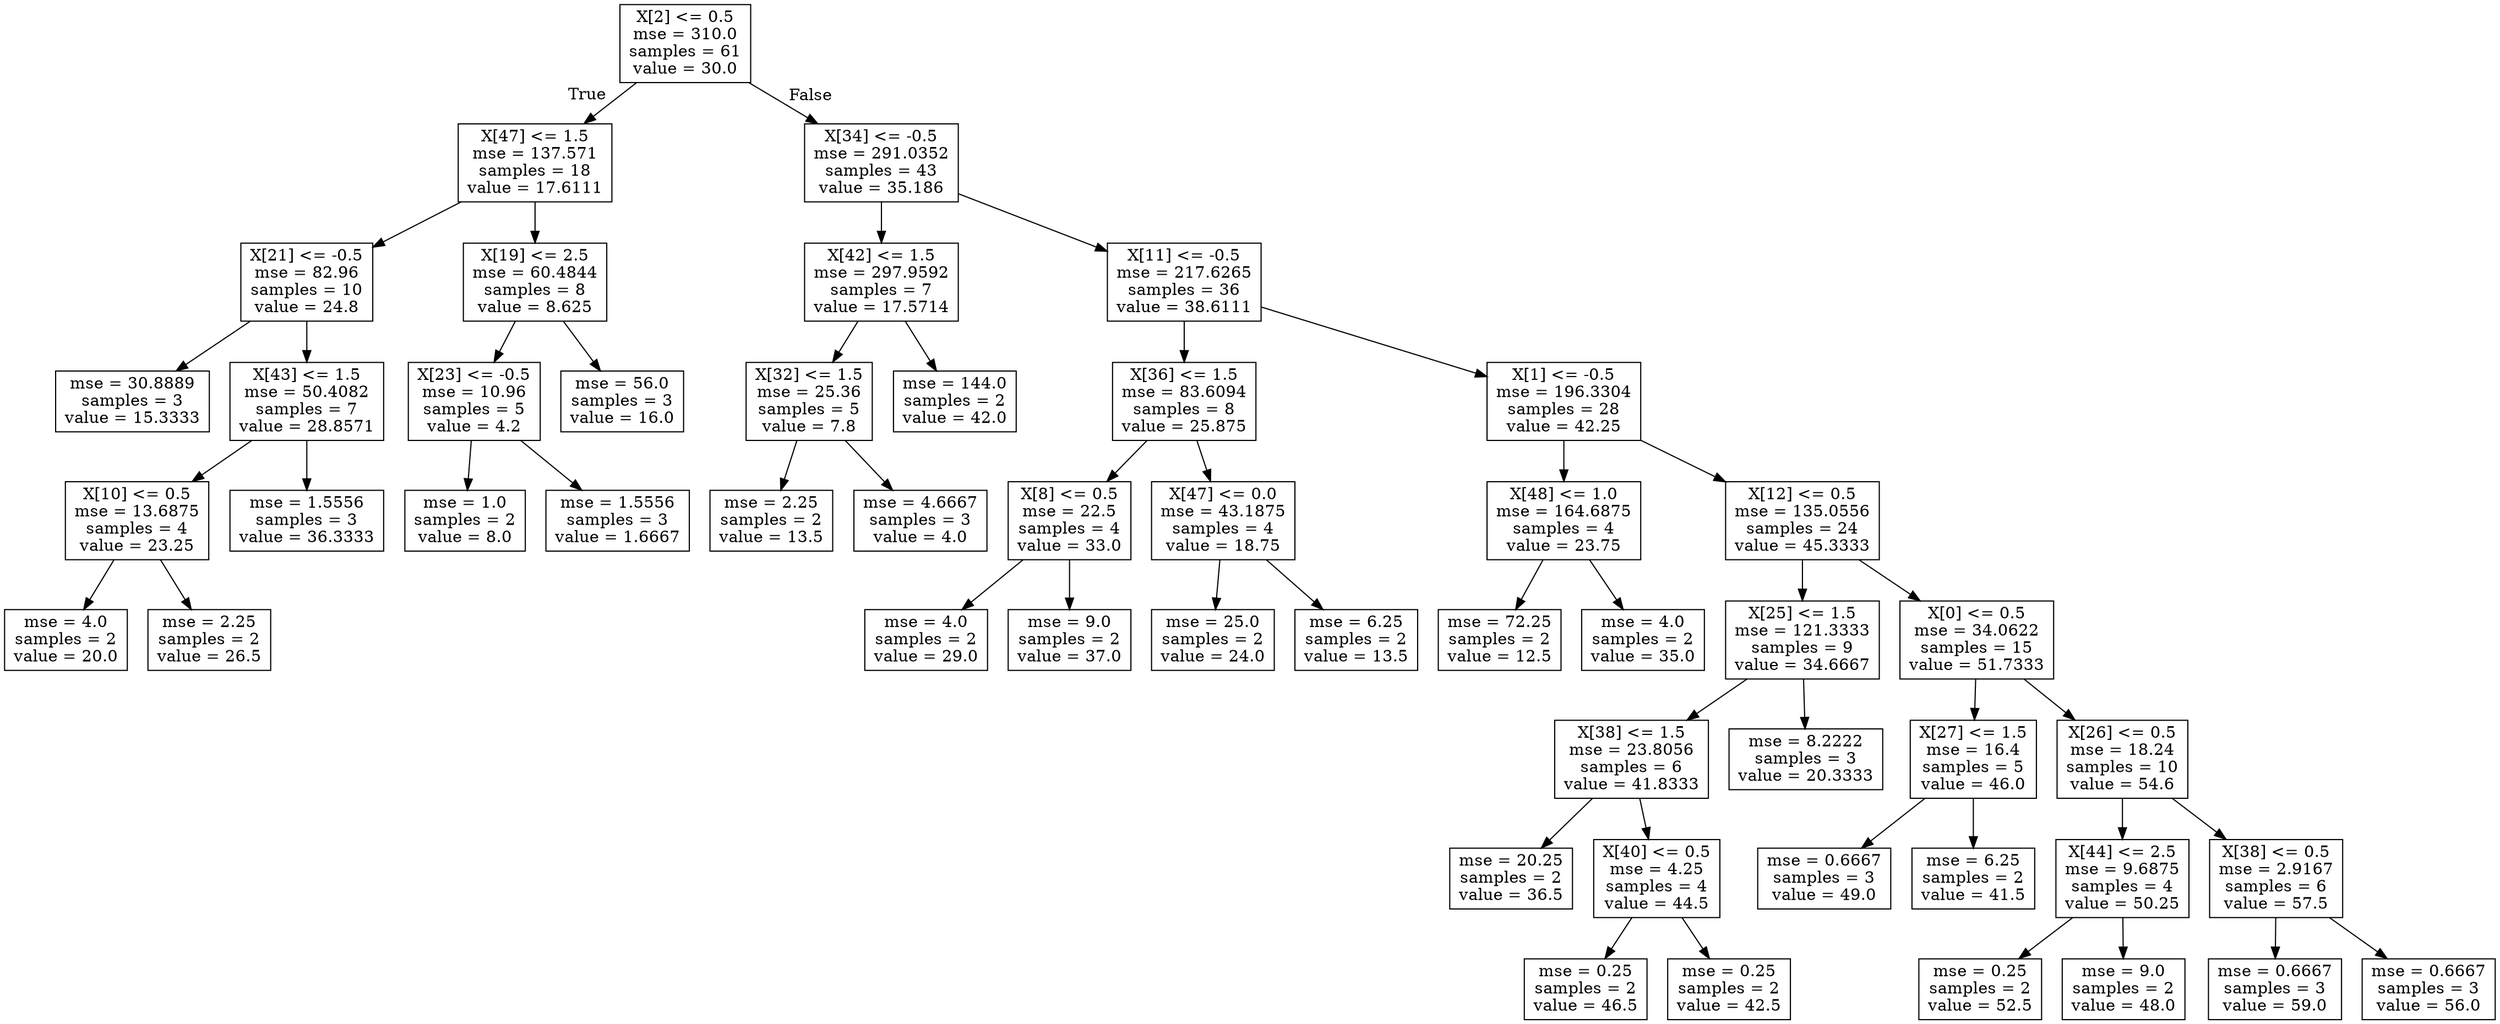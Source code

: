 digraph Tree {
node [shape=box] ;
0 [label="X[2] <= 0.5\nmse = 310.0\nsamples = 61\nvalue = 30.0"] ;
1 [label="X[47] <= 1.5\nmse = 137.571\nsamples = 18\nvalue = 17.6111"] ;
0 -> 1 [labeldistance=2.5, labelangle=45, headlabel="True"] ;
2 [label="X[21] <= -0.5\nmse = 82.96\nsamples = 10\nvalue = 24.8"] ;
1 -> 2 ;
3 [label="mse = 30.8889\nsamples = 3\nvalue = 15.3333"] ;
2 -> 3 ;
4 [label="X[43] <= 1.5\nmse = 50.4082\nsamples = 7\nvalue = 28.8571"] ;
2 -> 4 ;
5 [label="X[10] <= 0.5\nmse = 13.6875\nsamples = 4\nvalue = 23.25"] ;
4 -> 5 ;
6 [label="mse = 4.0\nsamples = 2\nvalue = 20.0"] ;
5 -> 6 ;
7 [label="mse = 2.25\nsamples = 2\nvalue = 26.5"] ;
5 -> 7 ;
8 [label="mse = 1.5556\nsamples = 3\nvalue = 36.3333"] ;
4 -> 8 ;
9 [label="X[19] <= 2.5\nmse = 60.4844\nsamples = 8\nvalue = 8.625"] ;
1 -> 9 ;
10 [label="X[23] <= -0.5\nmse = 10.96\nsamples = 5\nvalue = 4.2"] ;
9 -> 10 ;
11 [label="mse = 1.0\nsamples = 2\nvalue = 8.0"] ;
10 -> 11 ;
12 [label="mse = 1.5556\nsamples = 3\nvalue = 1.6667"] ;
10 -> 12 ;
13 [label="mse = 56.0\nsamples = 3\nvalue = 16.0"] ;
9 -> 13 ;
14 [label="X[34] <= -0.5\nmse = 291.0352\nsamples = 43\nvalue = 35.186"] ;
0 -> 14 [labeldistance=2.5, labelangle=-45, headlabel="False"] ;
15 [label="X[42] <= 1.5\nmse = 297.9592\nsamples = 7\nvalue = 17.5714"] ;
14 -> 15 ;
16 [label="X[32] <= 1.5\nmse = 25.36\nsamples = 5\nvalue = 7.8"] ;
15 -> 16 ;
17 [label="mse = 2.25\nsamples = 2\nvalue = 13.5"] ;
16 -> 17 ;
18 [label="mse = 4.6667\nsamples = 3\nvalue = 4.0"] ;
16 -> 18 ;
19 [label="mse = 144.0\nsamples = 2\nvalue = 42.0"] ;
15 -> 19 ;
20 [label="X[11] <= -0.5\nmse = 217.6265\nsamples = 36\nvalue = 38.6111"] ;
14 -> 20 ;
21 [label="X[36] <= 1.5\nmse = 83.6094\nsamples = 8\nvalue = 25.875"] ;
20 -> 21 ;
22 [label="X[8] <= 0.5\nmse = 22.5\nsamples = 4\nvalue = 33.0"] ;
21 -> 22 ;
23 [label="mse = 4.0\nsamples = 2\nvalue = 29.0"] ;
22 -> 23 ;
24 [label="mse = 9.0\nsamples = 2\nvalue = 37.0"] ;
22 -> 24 ;
25 [label="X[47] <= 0.0\nmse = 43.1875\nsamples = 4\nvalue = 18.75"] ;
21 -> 25 ;
26 [label="mse = 25.0\nsamples = 2\nvalue = 24.0"] ;
25 -> 26 ;
27 [label="mse = 6.25\nsamples = 2\nvalue = 13.5"] ;
25 -> 27 ;
28 [label="X[1] <= -0.5\nmse = 196.3304\nsamples = 28\nvalue = 42.25"] ;
20 -> 28 ;
29 [label="X[48] <= 1.0\nmse = 164.6875\nsamples = 4\nvalue = 23.75"] ;
28 -> 29 ;
30 [label="mse = 72.25\nsamples = 2\nvalue = 12.5"] ;
29 -> 30 ;
31 [label="mse = 4.0\nsamples = 2\nvalue = 35.0"] ;
29 -> 31 ;
32 [label="X[12] <= 0.5\nmse = 135.0556\nsamples = 24\nvalue = 45.3333"] ;
28 -> 32 ;
33 [label="X[25] <= 1.5\nmse = 121.3333\nsamples = 9\nvalue = 34.6667"] ;
32 -> 33 ;
34 [label="X[38] <= 1.5\nmse = 23.8056\nsamples = 6\nvalue = 41.8333"] ;
33 -> 34 ;
35 [label="mse = 20.25\nsamples = 2\nvalue = 36.5"] ;
34 -> 35 ;
36 [label="X[40] <= 0.5\nmse = 4.25\nsamples = 4\nvalue = 44.5"] ;
34 -> 36 ;
37 [label="mse = 0.25\nsamples = 2\nvalue = 46.5"] ;
36 -> 37 ;
38 [label="mse = 0.25\nsamples = 2\nvalue = 42.5"] ;
36 -> 38 ;
39 [label="mse = 8.2222\nsamples = 3\nvalue = 20.3333"] ;
33 -> 39 ;
40 [label="X[0] <= 0.5\nmse = 34.0622\nsamples = 15\nvalue = 51.7333"] ;
32 -> 40 ;
41 [label="X[27] <= 1.5\nmse = 16.4\nsamples = 5\nvalue = 46.0"] ;
40 -> 41 ;
42 [label="mse = 0.6667\nsamples = 3\nvalue = 49.0"] ;
41 -> 42 ;
43 [label="mse = 6.25\nsamples = 2\nvalue = 41.5"] ;
41 -> 43 ;
44 [label="X[26] <= 0.5\nmse = 18.24\nsamples = 10\nvalue = 54.6"] ;
40 -> 44 ;
45 [label="X[44] <= 2.5\nmse = 9.6875\nsamples = 4\nvalue = 50.25"] ;
44 -> 45 ;
46 [label="mse = 0.25\nsamples = 2\nvalue = 52.5"] ;
45 -> 46 ;
47 [label="mse = 9.0\nsamples = 2\nvalue = 48.0"] ;
45 -> 47 ;
48 [label="X[38] <= 0.5\nmse = 2.9167\nsamples = 6\nvalue = 57.5"] ;
44 -> 48 ;
49 [label="mse = 0.6667\nsamples = 3\nvalue = 59.0"] ;
48 -> 49 ;
50 [label="mse = 0.6667\nsamples = 3\nvalue = 56.0"] ;
48 -> 50 ;
}